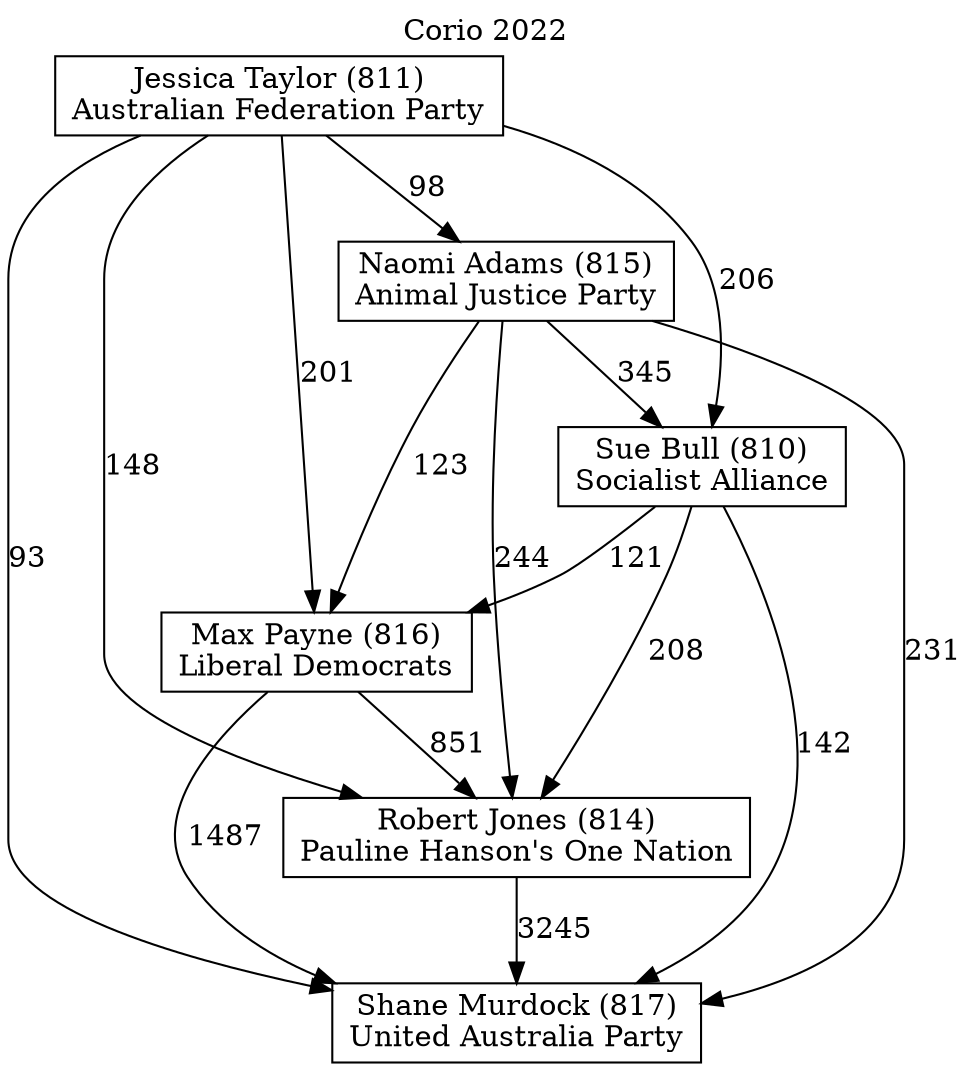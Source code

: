 // House preference flow
digraph "Shane Murdock (817)_Corio_2022" {
	graph [label="Corio 2022" labelloc=t mclimit=2]
	node [shape=box]
	"Shane Murdock (817)" [label="Shane Murdock (817)
United Australia Party"]
	"Robert Jones (814)" [label="Robert Jones (814)
Pauline Hanson's One Nation"]
	"Max Payne (816)" [label="Max Payne (816)
Liberal Democrats"]
	"Sue Bull (810)" [label="Sue Bull (810)
Socialist Alliance"]
	"Naomi Adams (815)" [label="Naomi Adams (815)
Animal Justice Party"]
	"Jessica Taylor (811)" [label="Jessica Taylor (811)
Australian Federation Party"]
	"Robert Jones (814)" -> "Shane Murdock (817)" [label=3245]
	"Max Payne (816)" -> "Robert Jones (814)" [label=851]
	"Sue Bull (810)" -> "Max Payne (816)" [label=121]
	"Naomi Adams (815)" -> "Sue Bull (810)" [label=345]
	"Jessica Taylor (811)" -> "Naomi Adams (815)" [label=98]
	"Max Payne (816)" -> "Shane Murdock (817)" [label=1487]
	"Sue Bull (810)" -> "Shane Murdock (817)" [label=142]
	"Naomi Adams (815)" -> "Shane Murdock (817)" [label=231]
	"Jessica Taylor (811)" -> "Shane Murdock (817)" [label=93]
	"Jessica Taylor (811)" -> "Sue Bull (810)" [label=206]
	"Naomi Adams (815)" -> "Max Payne (816)" [label=123]
	"Jessica Taylor (811)" -> "Max Payne (816)" [label=201]
	"Sue Bull (810)" -> "Robert Jones (814)" [label=208]
	"Naomi Adams (815)" -> "Robert Jones (814)" [label=244]
	"Jessica Taylor (811)" -> "Robert Jones (814)" [label=148]
}
